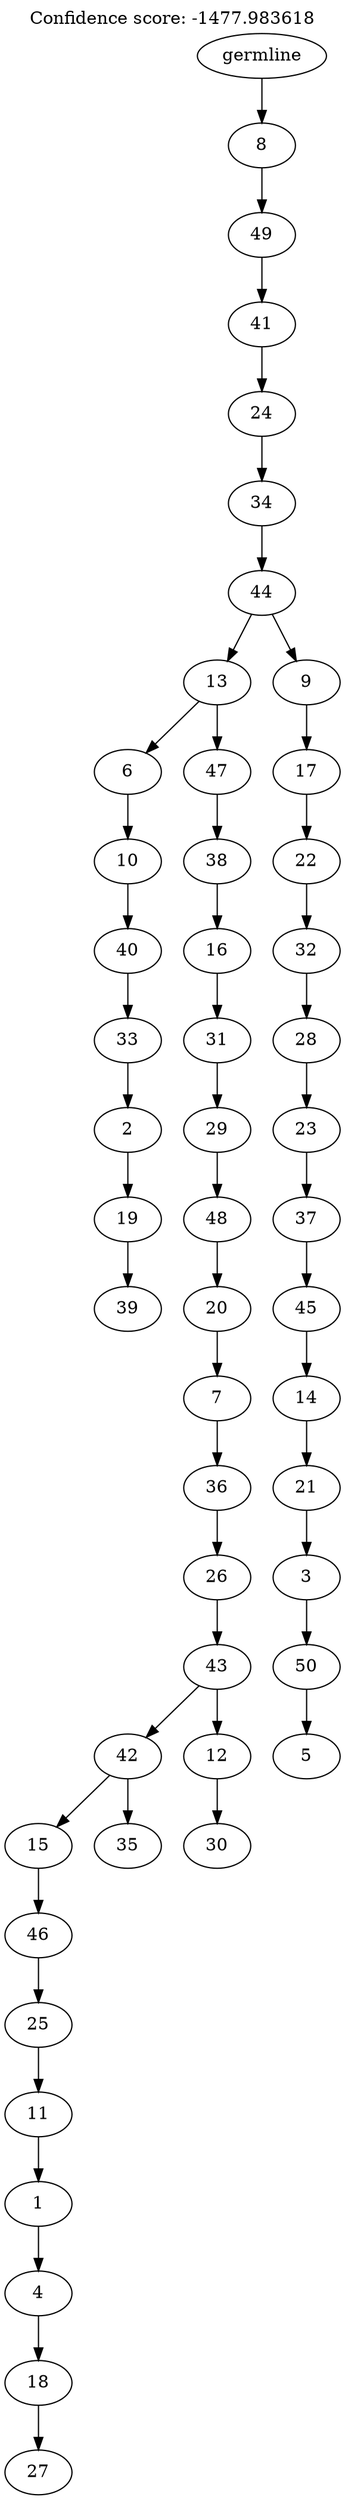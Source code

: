 digraph g {
	"49" -> "50";
	"50" [label="39"];
	"48" -> "49";
	"49" [label="19"];
	"47" -> "48";
	"48" [label="2"];
	"46" -> "47";
	"47" [label="33"];
	"45" -> "46";
	"46" [label="40"];
	"44" -> "45";
	"45" [label="10"];
	"42" -> "43";
	"43" [label="27"];
	"41" -> "42";
	"42" [label="18"];
	"40" -> "41";
	"41" [label="4"];
	"39" -> "40";
	"40" [label="1"];
	"38" -> "39";
	"39" [label="11"];
	"37" -> "38";
	"38" [label="25"];
	"36" -> "37";
	"37" [label="46"];
	"34" -> "35";
	"35" [label="35"];
	"34" -> "36";
	"36" [label="15"];
	"32" -> "33";
	"33" [label="30"];
	"31" -> "32";
	"32" [label="12"];
	"31" -> "34";
	"34" [label="42"];
	"30" -> "31";
	"31" [label="43"];
	"29" -> "30";
	"30" [label="26"];
	"28" -> "29";
	"29" [label="36"];
	"27" -> "28";
	"28" [label="7"];
	"26" -> "27";
	"27" [label="20"];
	"25" -> "26";
	"26" [label="48"];
	"24" -> "25";
	"25" [label="29"];
	"23" -> "24";
	"24" [label="31"];
	"22" -> "23";
	"23" [label="16"];
	"21" -> "22";
	"22" [label="38"];
	"20" -> "21";
	"21" [label="47"];
	"20" -> "44";
	"44" [label="6"];
	"18" -> "19";
	"19" [label="5"];
	"17" -> "18";
	"18" [label="50"];
	"16" -> "17";
	"17" [label="3"];
	"15" -> "16";
	"16" [label="21"];
	"14" -> "15";
	"15" [label="14"];
	"13" -> "14";
	"14" [label="45"];
	"12" -> "13";
	"13" [label="37"];
	"11" -> "12";
	"12" [label="23"];
	"10" -> "11";
	"11" [label="28"];
	"9" -> "10";
	"10" [label="32"];
	"8" -> "9";
	"9" [label="22"];
	"7" -> "8";
	"8" [label="17"];
	"6" -> "7";
	"7" [label="9"];
	"6" -> "20";
	"20" [label="13"];
	"5" -> "6";
	"6" [label="44"];
	"4" -> "5";
	"5" [label="34"];
	"3" -> "4";
	"4" [label="24"];
	"2" -> "3";
	"3" [label="41"];
	"1" -> "2";
	"2" [label="49"];
	"0" -> "1";
	"1" [label="8"];
	"0" [label="germline"];
	labelloc="t";
	label="Confidence score: -1477.983618";
}
